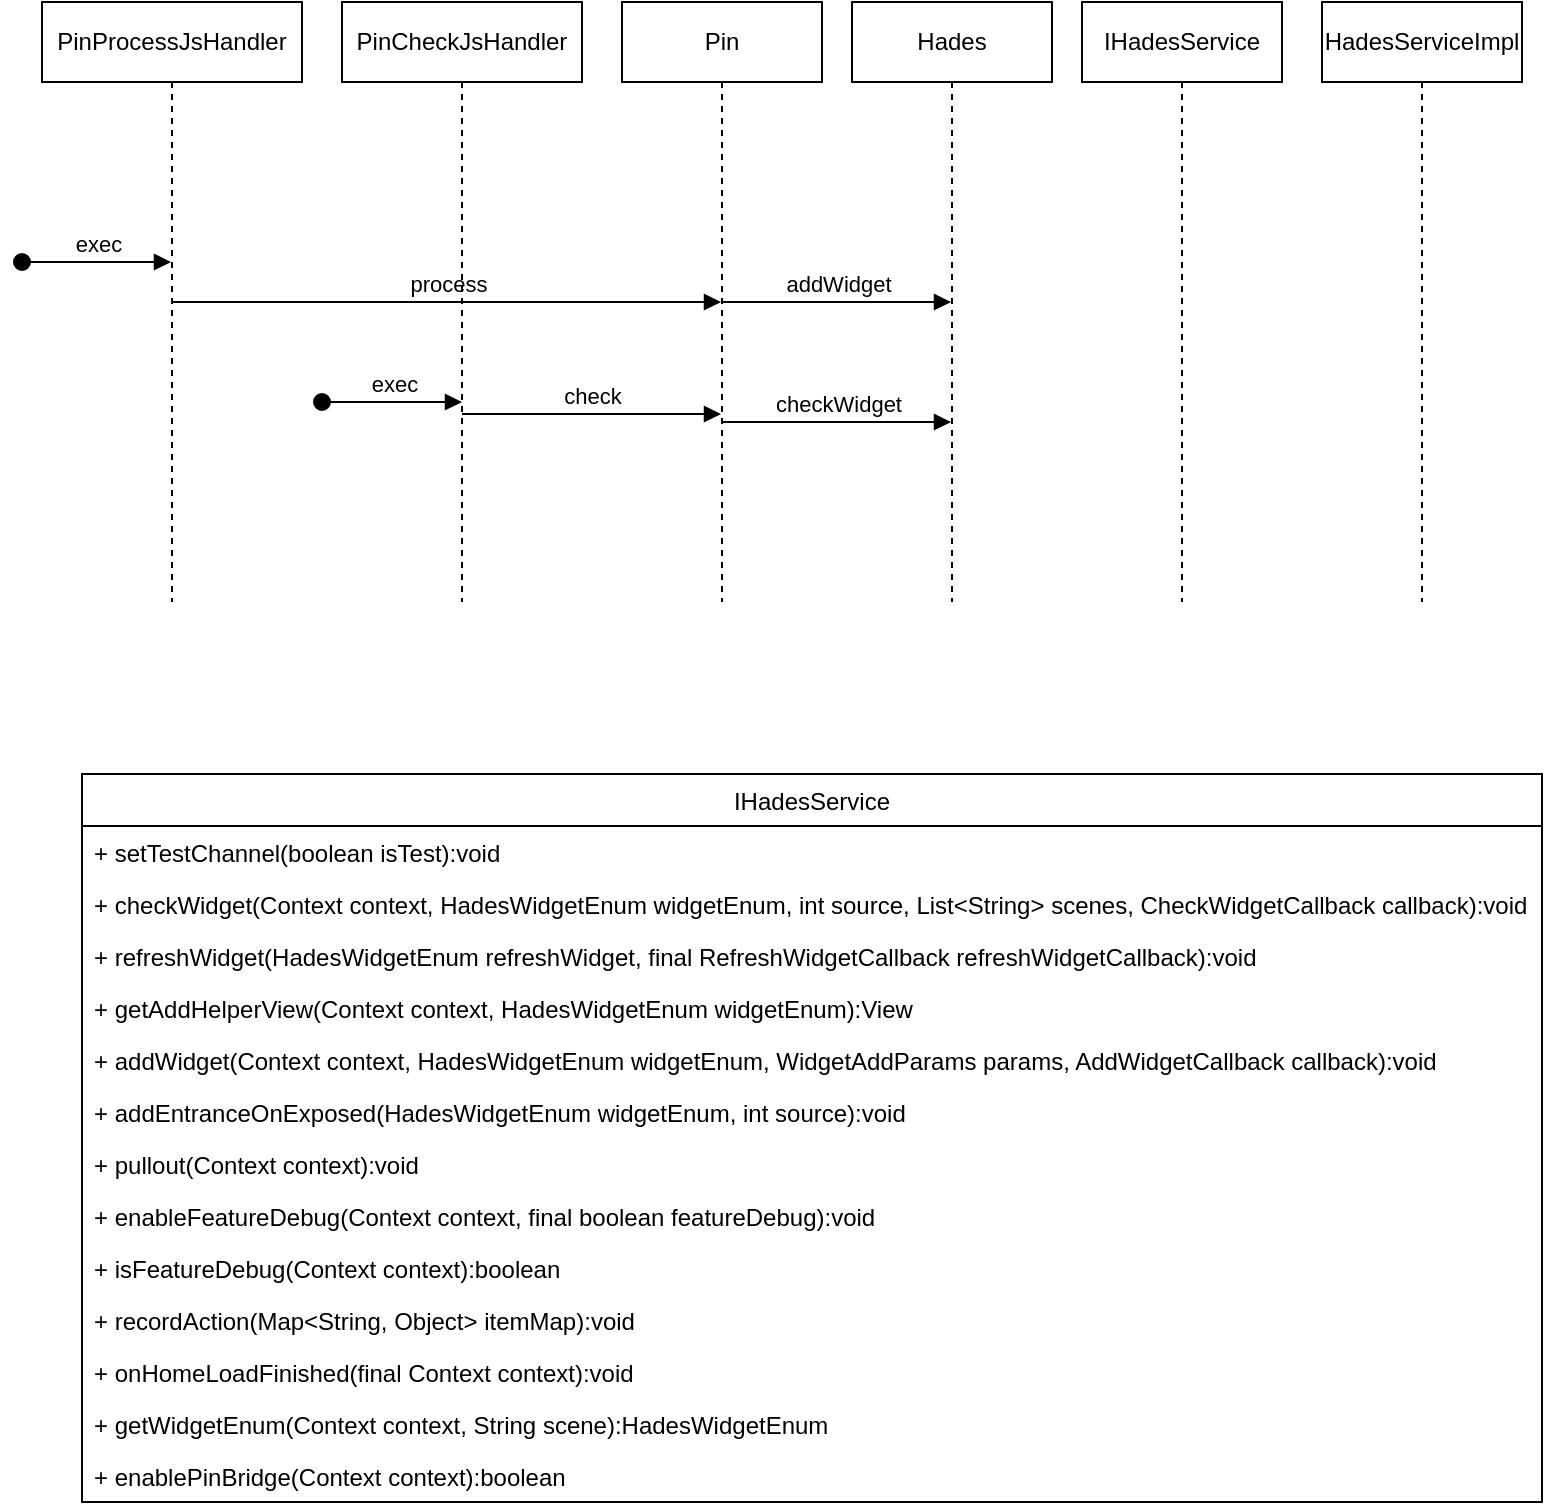 <mxfile version="20.3.3" type="github">
  <diagram id="dyDDBTxgHDa65sppYYXi" name="Page-1">
    <mxGraphModel dx="830" dy="685" grid="1" gridSize="10" guides="1" tooltips="1" connect="1" arrows="1" fold="1" page="1" pageScale="1" pageWidth="850" pageHeight="1100" math="0" shadow="0">
      <root>
        <mxCell id="0" />
        <mxCell id="1" parent="0" />
        <mxCell id="G9hjPb3qPpzQMkO1XGVD-11" value="PinProcessJsHandler" style="shape=umlLifeline;perimeter=lifelinePerimeter;whiteSpace=wrap;html=1;container=1;collapsible=0;recursiveResize=0;outlineConnect=0;" vertex="1" parent="1">
          <mxGeometry x="20" y="60" width="130" height="300" as="geometry" />
        </mxCell>
        <mxCell id="G9hjPb3qPpzQMkO1XGVD-12" value="exec" style="html=1;verticalAlign=bottom;startArrow=oval;startFill=1;endArrow=block;startSize=8;rounded=0;" edge="1" parent="G9hjPb3qPpzQMkO1XGVD-11" target="G9hjPb3qPpzQMkO1XGVD-11">
          <mxGeometry width="60" relative="1" as="geometry">
            <mxPoint x="-10" y="130" as="sourcePoint" />
            <mxPoint x="100" y="130" as="targetPoint" />
          </mxGeometry>
        </mxCell>
        <mxCell id="G9hjPb3qPpzQMkO1XGVD-13" value="Pin" style="shape=umlLifeline;perimeter=lifelinePerimeter;whiteSpace=wrap;html=1;container=1;collapsible=0;recursiveResize=0;outlineConnect=0;" vertex="1" parent="1">
          <mxGeometry x="310" y="60" width="100" height="300" as="geometry" />
        </mxCell>
        <mxCell id="G9hjPb3qPpzQMkO1XGVD-14" value="process" style="html=1;verticalAlign=bottom;endArrow=block;rounded=0;" edge="1" parent="1" source="G9hjPb3qPpzQMkO1XGVD-11" target="G9hjPb3qPpzQMkO1XGVD-13">
          <mxGeometry width="80" relative="1" as="geometry">
            <mxPoint x="160" y="190" as="sourcePoint" />
            <mxPoint x="350" y="140" as="targetPoint" />
          </mxGeometry>
        </mxCell>
        <mxCell id="G9hjPb3qPpzQMkO1XGVD-15" value="PinCheckJsHandler" style="shape=umlLifeline;perimeter=lifelinePerimeter;whiteSpace=wrap;html=1;container=1;collapsible=0;recursiveResize=0;outlineConnect=0;" vertex="1" parent="1">
          <mxGeometry x="170" y="60" width="120" height="300" as="geometry" />
        </mxCell>
        <mxCell id="G9hjPb3qPpzQMkO1XGVD-16" value="exec" style="html=1;verticalAlign=bottom;startArrow=oval;startFill=1;endArrow=block;startSize=8;rounded=0;" edge="1" parent="G9hjPb3qPpzQMkO1XGVD-15">
          <mxGeometry width="60" relative="1" as="geometry">
            <mxPoint x="-10" y="200" as="sourcePoint" />
            <mxPoint x="59.5" y="200" as="targetPoint" />
            <Array as="points">
              <mxPoint x="60" y="200" />
            </Array>
          </mxGeometry>
        </mxCell>
        <mxCell id="G9hjPb3qPpzQMkO1XGVD-17" value="check" style="html=1;verticalAlign=bottom;endArrow=block;rounded=0;" edge="1" parent="G9hjPb3qPpzQMkO1XGVD-15" target="G9hjPb3qPpzQMkO1XGVD-13">
          <mxGeometry width="80" relative="1" as="geometry">
            <mxPoint x="60" y="206" as="sourcePoint" />
            <mxPoint x="140" y="206" as="targetPoint" />
          </mxGeometry>
        </mxCell>
        <mxCell id="G9hjPb3qPpzQMkO1XGVD-18" value="Hades" style="shape=umlLifeline;perimeter=lifelinePerimeter;whiteSpace=wrap;html=1;container=1;collapsible=0;recursiveResize=0;outlineConnect=0;" vertex="1" parent="1">
          <mxGeometry x="425" y="60" width="100" height="300" as="geometry" />
        </mxCell>
        <mxCell id="G9hjPb3qPpzQMkO1XGVD-19" value="checkWidget" style="html=1;verticalAlign=bottom;endArrow=block;rounded=0;" edge="1" parent="1" source="G9hjPb3qPpzQMkO1XGVD-13" target="G9hjPb3qPpzQMkO1XGVD-18">
          <mxGeometry width="80" relative="1" as="geometry">
            <mxPoint x="430" y="210" as="sourcePoint" />
            <mxPoint x="510" y="210" as="targetPoint" />
            <Array as="points">
              <mxPoint x="440" y="270" />
            </Array>
          </mxGeometry>
        </mxCell>
        <mxCell id="G9hjPb3qPpzQMkO1XGVD-20" value="addWidget" style="html=1;verticalAlign=bottom;endArrow=block;rounded=0;" edge="1" parent="1" source="G9hjPb3qPpzQMkO1XGVD-13" target="G9hjPb3qPpzQMkO1XGVD-18">
          <mxGeometry width="80" relative="1" as="geometry">
            <mxPoint x="430" y="210" as="sourcePoint" />
            <mxPoint x="510" y="210" as="targetPoint" />
          </mxGeometry>
        </mxCell>
        <mxCell id="G9hjPb3qPpzQMkO1XGVD-21" value="IHadesService" style="shape=umlLifeline;perimeter=lifelinePerimeter;whiteSpace=wrap;html=1;container=1;collapsible=0;recursiveResize=0;outlineConnect=0;" vertex="1" parent="1">
          <mxGeometry x="540" y="60" width="100" height="300" as="geometry" />
        </mxCell>
        <mxCell id="G9hjPb3qPpzQMkO1XGVD-22" value="HadesServiceImpl" style="shape=umlLifeline;perimeter=lifelinePerimeter;whiteSpace=wrap;html=1;container=1;collapsible=0;recursiveResize=0;outlineConnect=0;" vertex="1" parent="1">
          <mxGeometry x="660" y="60" width="100" height="300" as="geometry" />
        </mxCell>
        <mxCell id="G9hjPb3qPpzQMkO1XGVD-23" value="IHadesService" style="swimlane;fontStyle=0;childLayout=stackLayout;horizontal=1;startSize=26;fillColor=none;horizontalStack=0;resizeParent=1;resizeParentMax=0;resizeLast=0;collapsible=1;marginBottom=0;" vertex="1" parent="1">
          <mxGeometry x="40" y="446" width="730" height="364" as="geometry" />
        </mxCell>
        <mxCell id="G9hjPb3qPpzQMkO1XGVD-24" value="+ setTestChannel(boolean isTest):void" style="text;strokeColor=none;fillColor=none;align=left;verticalAlign=top;spacingLeft=4;spacingRight=4;overflow=hidden;rotatable=0;points=[[0,0.5],[1,0.5]];portConstraint=eastwest;" vertex="1" parent="G9hjPb3qPpzQMkO1XGVD-23">
          <mxGeometry y="26" width="730" height="26" as="geometry" />
        </mxCell>
        <mxCell id="G9hjPb3qPpzQMkO1XGVD-25" value="+ checkWidget(Context context, HadesWidgetEnum widgetEnum, int source, List&lt;String&gt; scenes, CheckWidgetCallback callback):void" style="text;strokeColor=none;fillColor=none;align=left;verticalAlign=top;spacingLeft=4;spacingRight=4;overflow=hidden;rotatable=0;points=[[0,0.5],[1,0.5]];portConstraint=eastwest;" vertex="1" parent="G9hjPb3qPpzQMkO1XGVD-23">
          <mxGeometry y="52" width="730" height="26" as="geometry" />
        </mxCell>
        <mxCell id="G9hjPb3qPpzQMkO1XGVD-26" value="+ refreshWidget(HadesWidgetEnum refreshWidget, final RefreshWidgetCallback refreshWidgetCallback):void" style="text;strokeColor=none;fillColor=none;align=left;verticalAlign=top;spacingLeft=4;spacingRight=4;overflow=hidden;rotatable=0;points=[[0,0.5],[1,0.5]];portConstraint=eastwest;" vertex="1" parent="G9hjPb3qPpzQMkO1XGVD-23">
          <mxGeometry y="78" width="730" height="26" as="geometry" />
        </mxCell>
        <mxCell id="G9hjPb3qPpzQMkO1XGVD-27" value="+ getAddHelperView(Context context, HadesWidgetEnum widgetEnum):View" style="text;strokeColor=none;fillColor=none;align=left;verticalAlign=top;spacingLeft=4;spacingRight=4;overflow=hidden;rotatable=0;points=[[0,0.5],[1,0.5]];portConstraint=eastwest;" vertex="1" parent="G9hjPb3qPpzQMkO1XGVD-23">
          <mxGeometry y="104" width="730" height="26" as="geometry" />
        </mxCell>
        <mxCell id="G9hjPb3qPpzQMkO1XGVD-28" value="+ addWidget(Context context, HadesWidgetEnum widgetEnum, WidgetAddParams params, AddWidgetCallback callback):void" style="text;strokeColor=none;fillColor=none;align=left;verticalAlign=top;spacingLeft=4;spacingRight=4;overflow=hidden;rotatable=0;points=[[0,0.5],[1,0.5]];portConstraint=eastwest;" vertex="1" parent="G9hjPb3qPpzQMkO1XGVD-23">
          <mxGeometry y="130" width="730" height="26" as="geometry" />
        </mxCell>
        <mxCell id="G9hjPb3qPpzQMkO1XGVD-29" value="+ addEntranceOnExposed(HadesWidgetEnum widgetEnum, int source):void" style="text;strokeColor=none;fillColor=none;align=left;verticalAlign=top;spacingLeft=4;spacingRight=4;overflow=hidden;rotatable=0;points=[[0,0.5],[1,0.5]];portConstraint=eastwest;" vertex="1" parent="G9hjPb3qPpzQMkO1XGVD-23">
          <mxGeometry y="156" width="730" height="26" as="geometry" />
        </mxCell>
        <mxCell id="G9hjPb3qPpzQMkO1XGVD-30" value="+ pullout(Context context):void" style="text;strokeColor=none;fillColor=none;align=left;verticalAlign=top;spacingLeft=4;spacingRight=4;overflow=hidden;rotatable=0;points=[[0,0.5],[1,0.5]];portConstraint=eastwest;" vertex="1" parent="G9hjPb3qPpzQMkO1XGVD-23">
          <mxGeometry y="182" width="730" height="26" as="geometry" />
        </mxCell>
        <mxCell id="G9hjPb3qPpzQMkO1XGVD-31" value="+ enableFeatureDebug(Context context, final boolean featureDebug):void" style="text;strokeColor=none;fillColor=none;align=left;verticalAlign=top;spacingLeft=4;spacingRight=4;overflow=hidden;rotatable=0;points=[[0,0.5],[1,0.5]];portConstraint=eastwest;" vertex="1" parent="G9hjPb3qPpzQMkO1XGVD-23">
          <mxGeometry y="208" width="730" height="26" as="geometry" />
        </mxCell>
        <mxCell id="G9hjPb3qPpzQMkO1XGVD-32" value="+ isFeatureDebug(Context context):boolean" style="text;strokeColor=none;fillColor=none;align=left;verticalAlign=top;spacingLeft=4;spacingRight=4;overflow=hidden;rotatable=0;points=[[0,0.5],[1,0.5]];portConstraint=eastwest;" vertex="1" parent="G9hjPb3qPpzQMkO1XGVD-23">
          <mxGeometry y="234" width="730" height="26" as="geometry" />
        </mxCell>
        <mxCell id="G9hjPb3qPpzQMkO1XGVD-33" value="+ recordAction(Map&lt;String, Object&gt; itemMap):void" style="text;strokeColor=none;fillColor=none;align=left;verticalAlign=top;spacingLeft=4;spacingRight=4;overflow=hidden;rotatable=0;points=[[0,0.5],[1,0.5]];portConstraint=eastwest;" vertex="1" parent="G9hjPb3qPpzQMkO1XGVD-23">
          <mxGeometry y="260" width="730" height="26" as="geometry" />
        </mxCell>
        <mxCell id="G9hjPb3qPpzQMkO1XGVD-34" value="+ onHomeLoadFinished(final Context context):void" style="text;strokeColor=none;fillColor=none;align=left;verticalAlign=top;spacingLeft=4;spacingRight=4;overflow=hidden;rotatable=0;points=[[0,0.5],[1,0.5]];portConstraint=eastwest;" vertex="1" parent="G9hjPb3qPpzQMkO1XGVD-23">
          <mxGeometry y="286" width="730" height="26" as="geometry" />
        </mxCell>
        <mxCell id="G9hjPb3qPpzQMkO1XGVD-35" value="+ getWidgetEnum(Context context, String scene):HadesWidgetEnum" style="text;strokeColor=none;fillColor=none;align=left;verticalAlign=top;spacingLeft=4;spacingRight=4;overflow=hidden;rotatable=0;points=[[0,0.5],[1,0.5]];portConstraint=eastwest;" vertex="1" parent="G9hjPb3qPpzQMkO1XGVD-23">
          <mxGeometry y="312" width="730" height="26" as="geometry" />
        </mxCell>
        <mxCell id="G9hjPb3qPpzQMkO1XGVD-36" value="+ enablePinBridge(Context context):boolean" style="text;strokeColor=none;fillColor=none;align=left;verticalAlign=top;spacingLeft=4;spacingRight=4;overflow=hidden;rotatable=0;points=[[0,0.5],[1,0.5]];portConstraint=eastwest;" vertex="1" parent="G9hjPb3qPpzQMkO1XGVD-23">
          <mxGeometry y="338" width="730" height="26" as="geometry" />
        </mxCell>
      </root>
    </mxGraphModel>
  </diagram>
</mxfile>
